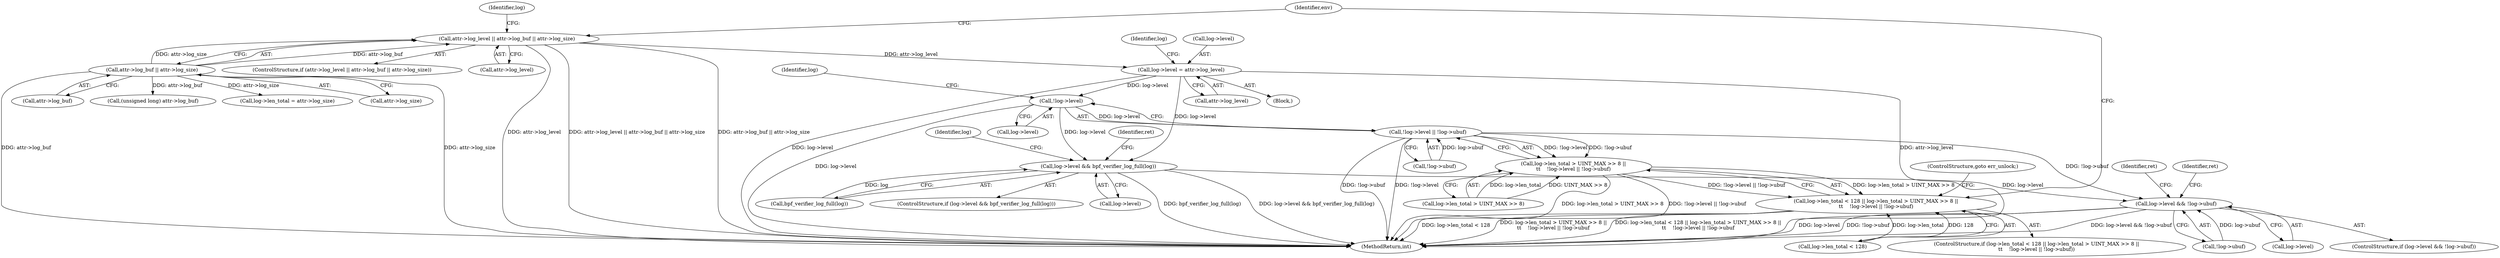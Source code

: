 digraph "0_linux_c131187db2d3fa2f8bf32fdf4e9a4ef805168467_0@pointer" {
"1000189" [label="(Call,attr->log_level || attr->log_buf || attr->log_size)"];
"1000193" [label="(Call,attr->log_buf || attr->log_size)"];
"1000201" [label="(Call,log->level = attr->log_level)"];
"1000246" [label="(Call,!log->level)"];
"1000245" [label="(Call,!log->level || !log->ubuf)"];
"1000237" [label="(Call,log->len_total > UINT_MAX >> 8 ||\n\t\t    !log->level || !log->ubuf)"];
"1000231" [label="(Call,log->len_total < 128 || log->len_total > UINT_MAX >> 8 ||\n\t\t    !log->level || !log->ubuf)"];
"1000400" [label="(Call,log->level && !log->ubuf)"];
"1000389" [label="(Call,log->level && bpf_verifier_log_full(log))"];
"1000189" [label="(Call,attr->log_level || attr->log_buf || attr->log_size)"];
"1000400" [label="(Call,log->level && !log->ubuf)"];
"1000238" [label="(Call,log->len_total > UINT_MAX >> 8)"];
"1000404" [label="(Call,!log->ubuf)"];
"1000219" [label="(Call,log->len_total = attr->log_size)"];
"1000202" [label="(Call,log->level)"];
"1000390" [label="(Call,log->level)"];
"1000200" [label="(Block,)"];
"1000197" [label="(Call,attr->log_size)"];
"1000230" [label="(ControlStructure,if (log->len_total < 128 || log->len_total > UINT_MAX >> 8 ||\n\t\t    !log->level || !log->ubuf))"];
"1000389" [label="(Call,log->level && bpf_verifier_log_full(log))"];
"1000410" [label="(Identifier,ret)"];
"1000201" [label="(Call,log->level = attr->log_level)"];
"1000522" [label="(MethodReturn,int)"];
"1000250" [label="(Call,!log->ubuf)"];
"1000231" [label="(Call,log->len_total < 128 || log->len_total > UINT_MAX >> 8 ||\n\t\t    !log->level || !log->ubuf)"];
"1000401" [label="(Call,log->level)"];
"1000417" [label="(Identifier,ret)"];
"1000393" [label="(Call,bpf_verifier_log_full(log))"];
"1000188" [label="(ControlStructure,if (attr->log_level || attr->log_buf || attr->log_size))"];
"1000194" [label="(Call,attr->log_buf)"];
"1000247" [label="(Call,log->level)"];
"1000214" [label="(Call,(unsigned long) attr->log_buf)"];
"1000254" [label="(ControlStructure,goto err_unlock;)"];
"1000203" [label="(Identifier,log)"];
"1000246" [label="(Call,!log->level)"];
"1000245" [label="(Call,!log->level || !log->ubuf)"];
"1000237" [label="(Call,log->len_total > UINT_MAX >> 8 ||\n\t\t    !log->level || !log->ubuf)"];
"1000190" [label="(Call,attr->log_level)"];
"1000232" [label="(Call,log->len_total < 128)"];
"1000210" [label="(Identifier,log)"];
"1000257" [label="(Identifier,env)"];
"1000388" [label="(ControlStructure,if (log->level && bpf_verifier_log_full(log)))"];
"1000402" [label="(Identifier,log)"];
"1000399" [label="(ControlStructure,if (log->level && !log->ubuf))"];
"1000193" [label="(Call,attr->log_buf || attr->log_size)"];
"1000252" [label="(Identifier,log)"];
"1000396" [label="(Identifier,ret)"];
"1000205" [label="(Call,attr->log_level)"];
"1000189" -> "1000188"  [label="AST: "];
"1000189" -> "1000190"  [label="CFG: "];
"1000189" -> "1000193"  [label="CFG: "];
"1000190" -> "1000189"  [label="AST: "];
"1000193" -> "1000189"  [label="AST: "];
"1000203" -> "1000189"  [label="CFG: "];
"1000257" -> "1000189"  [label="CFG: "];
"1000189" -> "1000522"  [label="DDG: attr->log_level"];
"1000189" -> "1000522"  [label="DDG: attr->log_level || attr->log_buf || attr->log_size"];
"1000189" -> "1000522"  [label="DDG: attr->log_buf || attr->log_size"];
"1000193" -> "1000189"  [label="DDG: attr->log_buf"];
"1000193" -> "1000189"  [label="DDG: attr->log_size"];
"1000189" -> "1000201"  [label="DDG: attr->log_level"];
"1000193" -> "1000194"  [label="CFG: "];
"1000193" -> "1000197"  [label="CFG: "];
"1000194" -> "1000193"  [label="AST: "];
"1000197" -> "1000193"  [label="AST: "];
"1000193" -> "1000522"  [label="DDG: attr->log_buf"];
"1000193" -> "1000522"  [label="DDG: attr->log_size"];
"1000193" -> "1000214"  [label="DDG: attr->log_buf"];
"1000193" -> "1000219"  [label="DDG: attr->log_size"];
"1000201" -> "1000200"  [label="AST: "];
"1000201" -> "1000205"  [label="CFG: "];
"1000202" -> "1000201"  [label="AST: "];
"1000205" -> "1000201"  [label="AST: "];
"1000210" -> "1000201"  [label="CFG: "];
"1000201" -> "1000522"  [label="DDG: attr->log_level"];
"1000201" -> "1000522"  [label="DDG: log->level"];
"1000201" -> "1000246"  [label="DDG: log->level"];
"1000201" -> "1000389"  [label="DDG: log->level"];
"1000246" -> "1000245"  [label="AST: "];
"1000246" -> "1000247"  [label="CFG: "];
"1000247" -> "1000246"  [label="AST: "];
"1000252" -> "1000246"  [label="CFG: "];
"1000245" -> "1000246"  [label="CFG: "];
"1000246" -> "1000522"  [label="DDG: log->level"];
"1000246" -> "1000245"  [label="DDG: log->level"];
"1000246" -> "1000389"  [label="DDG: log->level"];
"1000245" -> "1000237"  [label="AST: "];
"1000245" -> "1000250"  [label="CFG: "];
"1000250" -> "1000245"  [label="AST: "];
"1000237" -> "1000245"  [label="CFG: "];
"1000245" -> "1000522"  [label="DDG: !log->ubuf"];
"1000245" -> "1000522"  [label="DDG: !log->level"];
"1000245" -> "1000237"  [label="DDG: !log->level"];
"1000245" -> "1000237"  [label="DDG: !log->ubuf"];
"1000250" -> "1000245"  [label="DDG: log->ubuf"];
"1000245" -> "1000400"  [label="DDG: !log->ubuf"];
"1000237" -> "1000231"  [label="AST: "];
"1000237" -> "1000238"  [label="CFG: "];
"1000238" -> "1000237"  [label="AST: "];
"1000231" -> "1000237"  [label="CFG: "];
"1000237" -> "1000522"  [label="DDG: log->len_total > UINT_MAX >> 8"];
"1000237" -> "1000522"  [label="DDG: !log->level || !log->ubuf"];
"1000237" -> "1000231"  [label="DDG: log->len_total > UINT_MAX >> 8"];
"1000237" -> "1000231"  [label="DDG: !log->level || !log->ubuf"];
"1000238" -> "1000237"  [label="DDG: log->len_total"];
"1000238" -> "1000237"  [label="DDG: UINT_MAX >> 8"];
"1000231" -> "1000230"  [label="AST: "];
"1000231" -> "1000232"  [label="CFG: "];
"1000232" -> "1000231"  [label="AST: "];
"1000254" -> "1000231"  [label="CFG: "];
"1000257" -> "1000231"  [label="CFG: "];
"1000231" -> "1000522"  [label="DDG: log->len_total > UINT_MAX >> 8 ||\n\t\t    !log->level || !log->ubuf"];
"1000231" -> "1000522"  [label="DDG: log->len_total < 128 || log->len_total > UINT_MAX >> 8 ||\n\t\t    !log->level || !log->ubuf"];
"1000231" -> "1000522"  [label="DDG: log->len_total < 128"];
"1000232" -> "1000231"  [label="DDG: log->len_total"];
"1000232" -> "1000231"  [label="DDG: 128"];
"1000400" -> "1000399"  [label="AST: "];
"1000400" -> "1000401"  [label="CFG: "];
"1000400" -> "1000404"  [label="CFG: "];
"1000401" -> "1000400"  [label="AST: "];
"1000404" -> "1000400"  [label="AST: "];
"1000410" -> "1000400"  [label="CFG: "];
"1000417" -> "1000400"  [label="CFG: "];
"1000400" -> "1000522"  [label="DDG: log->level"];
"1000400" -> "1000522"  [label="DDG: !log->ubuf"];
"1000400" -> "1000522"  [label="DDG: log->level && !log->ubuf"];
"1000389" -> "1000400"  [label="DDG: log->level"];
"1000404" -> "1000400"  [label="DDG: log->ubuf"];
"1000389" -> "1000388"  [label="AST: "];
"1000389" -> "1000390"  [label="CFG: "];
"1000389" -> "1000393"  [label="CFG: "];
"1000390" -> "1000389"  [label="AST: "];
"1000393" -> "1000389"  [label="AST: "];
"1000396" -> "1000389"  [label="CFG: "];
"1000402" -> "1000389"  [label="CFG: "];
"1000389" -> "1000522"  [label="DDG: log->level && bpf_verifier_log_full(log)"];
"1000389" -> "1000522"  [label="DDG: bpf_verifier_log_full(log)"];
"1000393" -> "1000389"  [label="DDG: log"];
}

